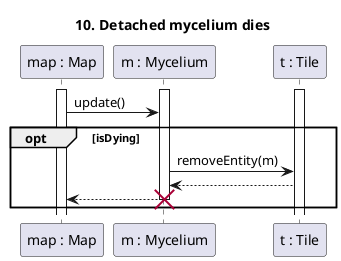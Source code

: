 @startuml Mycelium dies

title 10. Detached mycelium dies

participant "map : Map" as M
participant "m : Mycelium" as T
participant "t : Tile" as Tl

activate T
activate M
activate Tl

M -> T : update()
opt isDying
    T -> Tl : removeEntity(m)
    Tl --> T
    T --> M

destroy T

end


@enduml